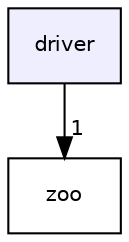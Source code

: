 digraph "driver" {
  compound=true
  node [ fontsize="10", fontname="Helvetica"];
  edge [ labelfontsize="10", labelfontname="Helvetica"];
  dir_1284b95147afa48b330f502c8bbc0529 [shape=box, label="driver", style="filled", fillcolor="#eeeeff", pencolor="black", URL="dir_1284b95147afa48b330f502c8bbc0529.html"];
  dir_354d718f1041826f2b4ccadeeaa578ff [shape=box label="zoo" URL="dir_354d718f1041826f2b4ccadeeaa578ff.html"];
  dir_1284b95147afa48b330f502c8bbc0529->dir_354d718f1041826f2b4ccadeeaa578ff [headlabel="1", labeldistance=1.5 headhref="dir_000010_000047.html"];
}

